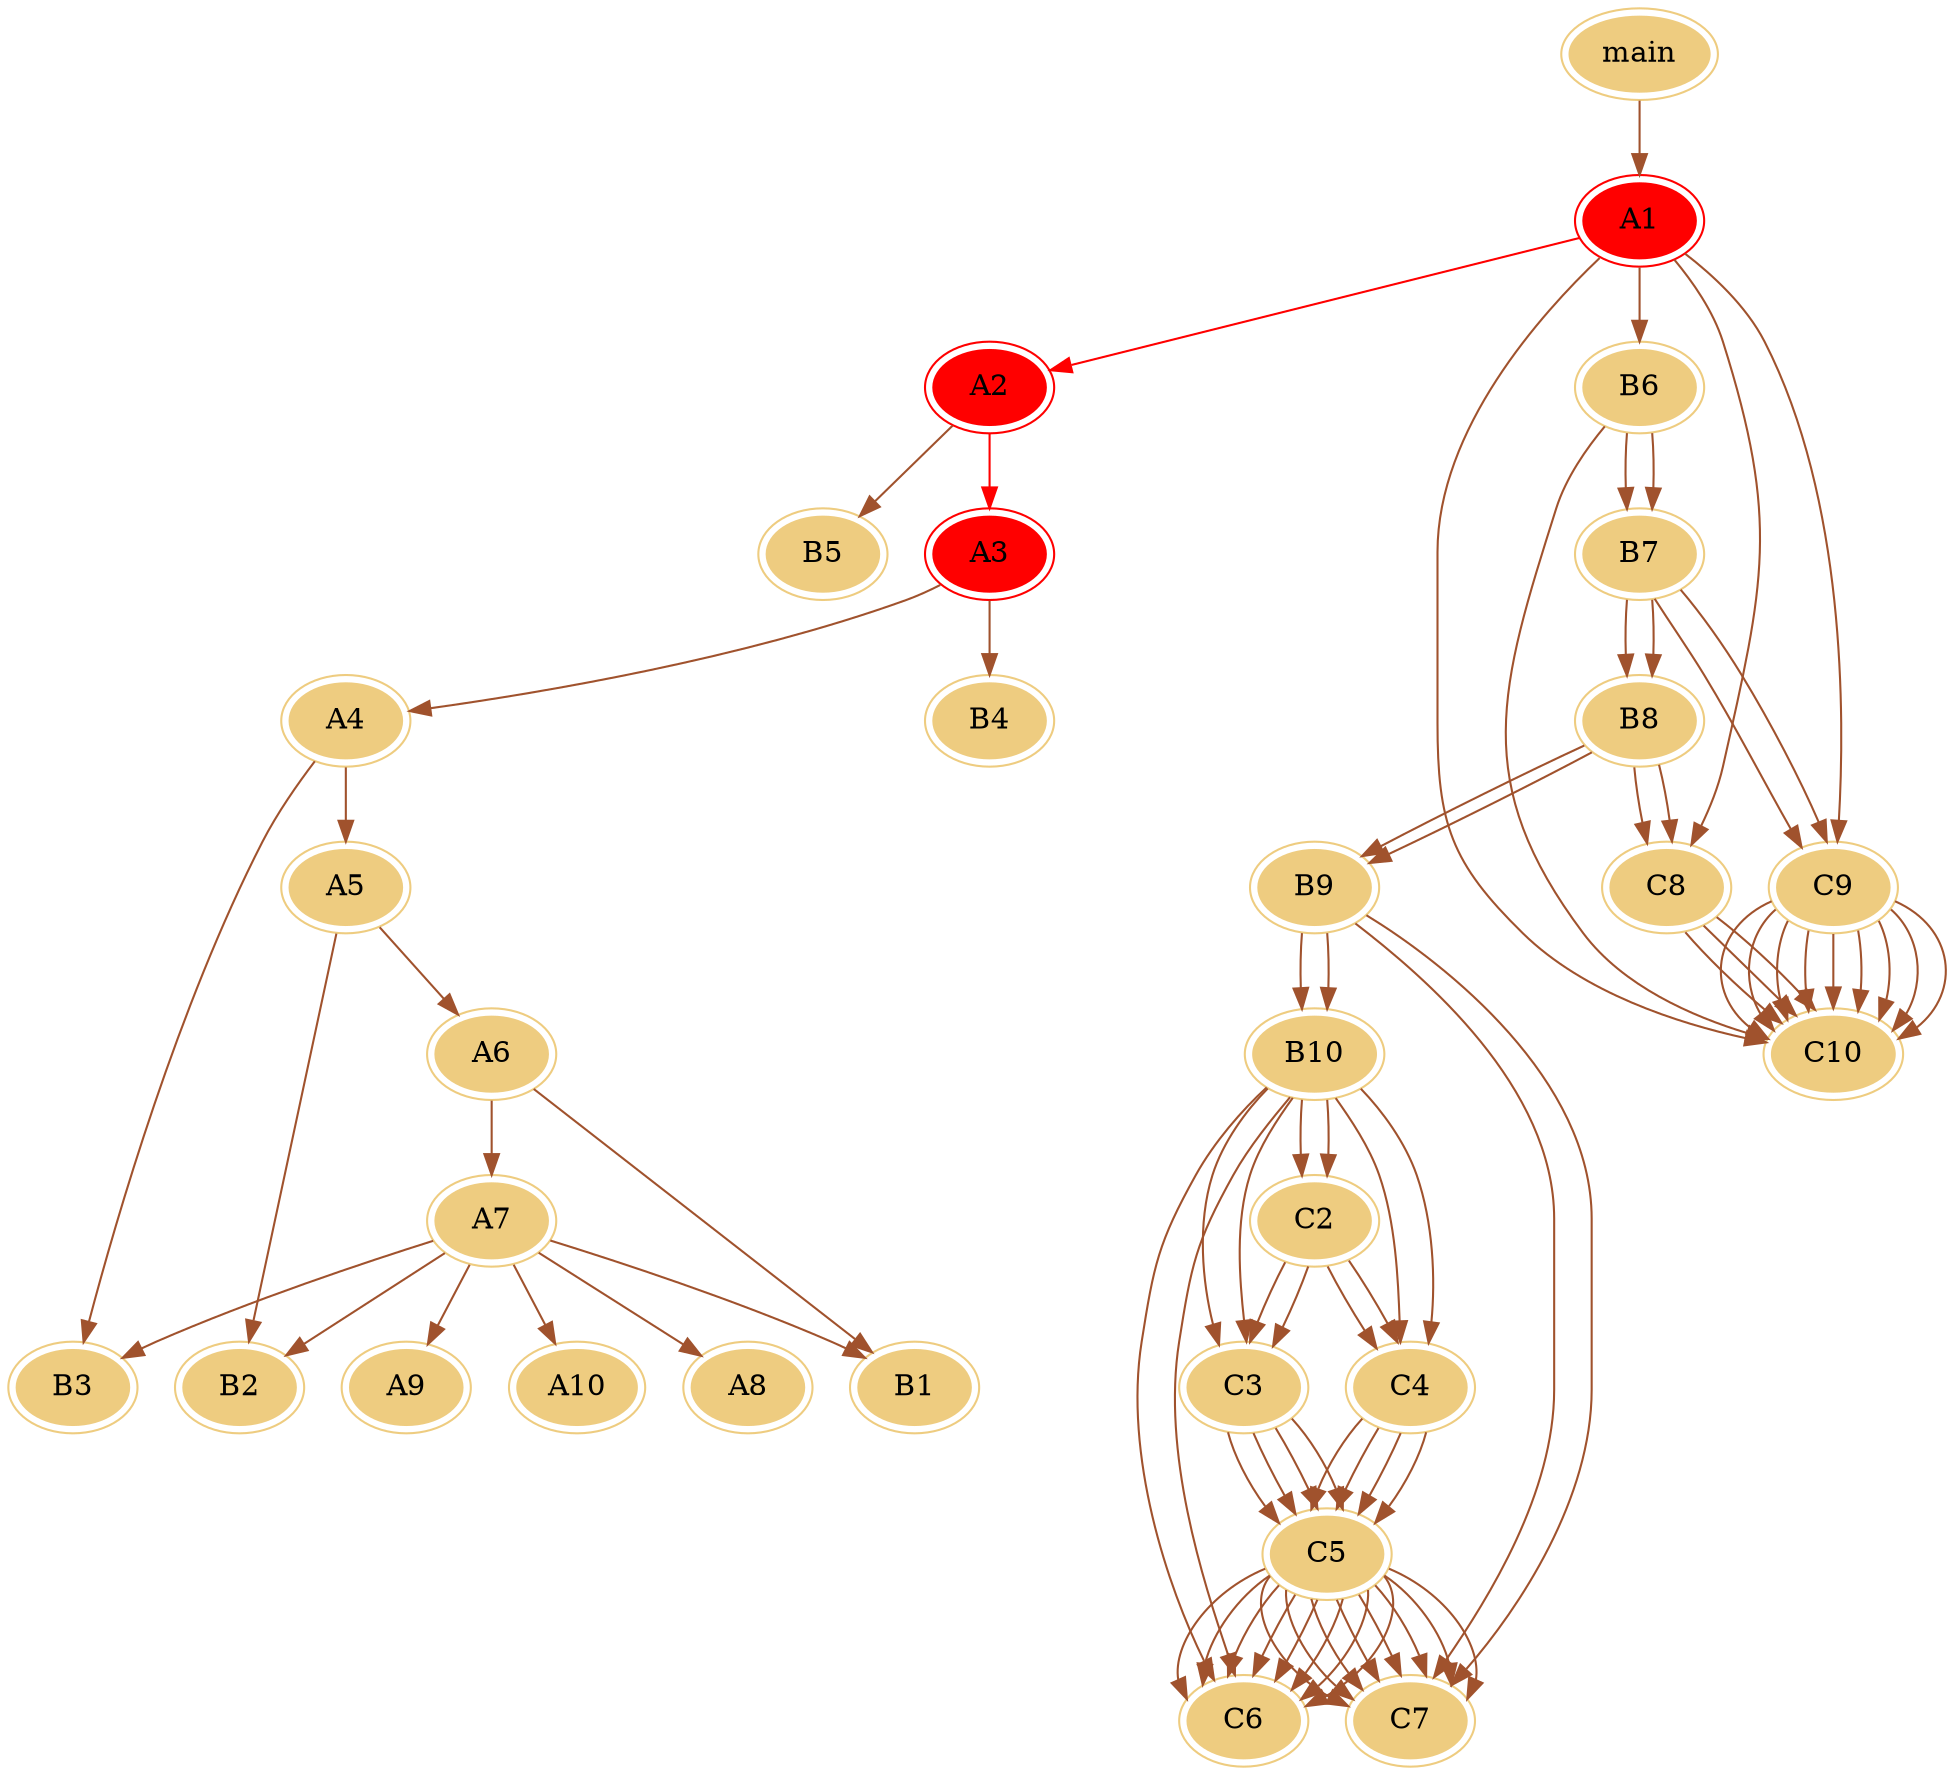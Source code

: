 digraph G {
    /*初始化节点和边的颜色*/
    node [peripheries=2 style=filled color="#eecc80"]
    edge [color="sienna" fontcolor="green"]
main -> A1;
A1 -> A2[color=red];
A2 -> A3[color=red];
A3 -> A4;
A4 -> A5;
A5 -> A6;
A6 -> A7;
A7 -> A8;
A7 -> A9;
A7 -> A10;
A7 -> B1;
A7 -> B2;
A7 -> B3;
A6 -> B1;
A5 -> B2;
A4 -> B3;
A3 -> B4;
A2 -> B5;
A1 -> B6;
B6 -> B7;
B7 -> B8;
B8 -> B9;
B9 -> B10;
B10 -> C2;
C2 -> C3;
C3 -> C5;
C5 -> C6;
C5 -> C7;
C2 -> C4;
C4 -> C5;
C5 -> C6;
C5 -> C7;
B10 -> C3;
C3 -> C5;
C5 -> C6;
C5 -> C7;
B10 -> C4;
C4 -> C5;
C5 -> C6;
C5 -> C7;
B10 -> C6;
B9 -> C7;
B8 -> C8;
C8 -> C10;
B7 -> C9;
C9 -> C10;
C9 -> C10;
C9 -> C10;
B6 -> B7;
B7 -> B8;
B8 -> B9;
B9 -> B10;
B10 -> C2;
C2 -> C3;
C3 -> C5;
C5 -> C6;
C5 -> C7;
C2 -> C4;
C4 -> C5;
C5 -> C6;
C5 -> C7;
B10 -> C3;
C3 -> C5;
C5 -> C6;
C5 -> C7;
B10 -> C4;
C4 -> C5;
C5 -> C6;
C5 -> C7;
B10 -> C6;
B9 -> C7;
B8 -> C8;
C8 -> C10;
B7 -> C9;
C9 -> C10;
C9 -> C10;
C9 -> C10;
B6 -> C10;
A1 -> C10;
A1 -> C9;
C9 -> C10;
C9 -> C10;
C9 -> C10;
A1 -> C8;
C8 -> C10;
A1[color=red];
A2[color=red];
A3[color=red];
}